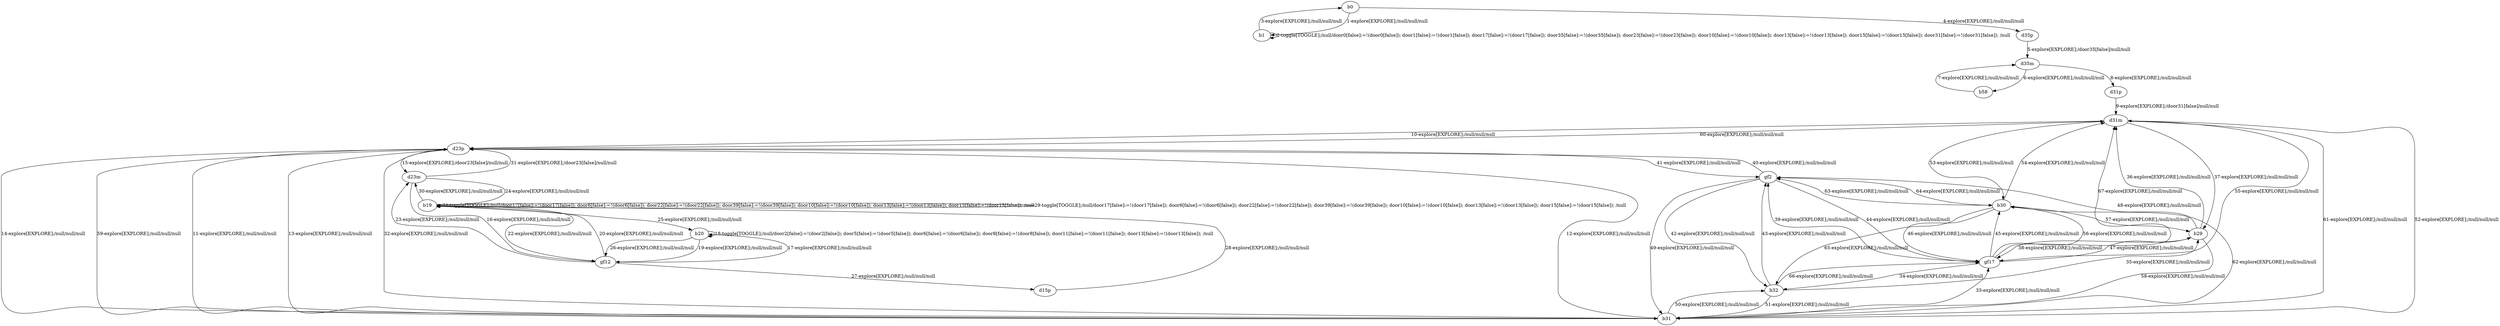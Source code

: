 # Total number of goals covered by this test: 4
# gf2 --> gf17
# gf12 --> b19
# b29 --> gf2
# gf2 --> b32

digraph g {
"b0" -> "b1" [label = "1-explore[EXPLORE];/null/null/null"];
"b1" -> "b1" [label = "2-toggle[TOGGLE];/null/door0[false]:=!(door0[false]); door1[false]:=!(door1[false]); door17[false]:=!(door17[false]); door35[false]:=!(door35[false]); door23[false]:=!(door23[false]); door10[false]:=!(door10[false]); door13[false]:=!(door13[false]); door15[false]:=!(door15[false]); door31[false]:=!(door31[false]); /null"];
"b1" -> "b0" [label = "3-explore[EXPLORE];/null/null/null"];
"b0" -> "d35p" [label = "4-explore[EXPLORE];/null/null/null"];
"d35p" -> "d35m" [label = "5-explore[EXPLORE];/door35[false]/null/null"];
"d35m" -> "b58" [label = "6-explore[EXPLORE];/null/null/null"];
"b58" -> "d35m" [label = "7-explore[EXPLORE];/null/null/null"];
"d35m" -> "d31p" [label = "8-explore[EXPLORE];/null/null/null"];
"d31p" -> "d31m" [label = "9-explore[EXPLORE];/door31[false]/null/null"];
"d31m" -> "d23p" [label = "10-explore[EXPLORE];/null/null/null"];
"d23p" -> "b31" [label = "11-explore[EXPLORE];/null/null/null"];
"b31" -> "d23p" [label = "12-explore[EXPLORE];/null/null/null"];
"d23p" -> "b31" [label = "13-explore[EXPLORE];/null/null/null"];
"b31" -> "d23p" [label = "14-explore[EXPLORE];/null/null/null"];
"d23p" -> "d23m" [label = "15-explore[EXPLORE];/door23[false]/null/null"];
"d23m" -> "gf12" [label = "16-explore[EXPLORE];/null/null/null"];
"gf12" -> "b20" [label = "17-explore[EXPLORE];/null/null/null"];
"b20" -> "b20" [label = "18-toggle[TOGGLE];/null/door2[false]:=!(door2[false]); door5[false]:=!(door5[false]); door6[false]:=!(door6[false]); door8[false]:=!(door8[false]); door11[false]:=!(door11[false]); door13[false]:=!(door13[false]); /null"];
"b20" -> "gf12" [label = "19-explore[EXPLORE];/null/null/null"];
"gf12" -> "b19" [label = "20-explore[EXPLORE];/null/null/null"];
"b19" -> "b19" [label = "21-toggle[TOGGLE];/null/door17[false]:=!(door17[false]); door6[false]:=!(door6[false]); door22[false]:=!(door22[false]); door39[false]:=!(door39[false]); door10[false]:=!(door10[false]); door13[false]:=!(door13[false]); door15[false]:=!(door15[false]); /null"];
"b19" -> "gf12" [label = "22-explore[EXPLORE];/null/null/null"];
"gf12" -> "d23m" [label = "23-explore[EXPLORE];/null/null/null"];
"d23m" -> "b19" [label = "24-explore[EXPLORE];/null/null/null"];
"b19" -> "b20" [label = "25-explore[EXPLORE];/null/null/null"];
"b20" -> "gf12" [label = "26-explore[EXPLORE];/null/null/null"];
"gf12" -> "d15p" [label = "27-explore[EXPLORE];/null/null/null"];
"d15p" -> "b19" [label = "28-explore[EXPLORE];/null/null/null"];
"b19" -> "b19" [label = "29-toggle[TOGGLE];/null/door17[false]:=!(door17[false]); door6[false]:=!(door6[false]); door22[false]:=!(door22[false]); door39[false]:=!(door39[false]); door10[false]:=!(door10[false]); door13[false]:=!(door13[false]); door15[false]:=!(door15[false]); /null"];
"b19" -> "d23m" [label = "30-explore[EXPLORE];/null/null/null"];
"d23m" -> "d23p" [label = "31-explore[EXPLORE];/door23[false]/null/null"];
"d23p" -> "b31" [label = "32-explore[EXPLORE];/null/null/null"];
"b31" -> "gf17" [label = "33-explore[EXPLORE];/null/null/null"];
"gf17" -> "b32" [label = "34-explore[EXPLORE];/null/null/null"];
"b32" -> "b29" [label = "35-explore[EXPLORE];/null/null/null"];
"b29" -> "d31m" [label = "36-explore[EXPLORE];/null/null/null"];
"d31m" -> "b29" [label = "37-explore[EXPLORE];/null/null/null"];
"b29" -> "gf17" [label = "38-explore[EXPLORE];/null/null/null"];
"gf17" -> "gf2" [label = "39-explore[EXPLORE];/null/null/null"];
"gf2" -> "d23p" [label = "40-explore[EXPLORE];/null/null/null"];
"d23p" -> "gf2" [label = "41-explore[EXPLORE];/null/null/null"];
"gf2" -> "b32" [label = "42-explore[EXPLORE];/null/null/null"];
"b32" -> "gf2" [label = "43-explore[EXPLORE];/null/null/null"];
"gf2" -> "gf17" [label = "44-explore[EXPLORE];/null/null/null"];
"gf17" -> "b30" [label = "45-explore[EXPLORE];/null/null/null"];
"b30" -> "gf17" [label = "46-explore[EXPLORE];/null/null/null"];
"gf17" -> "b29" [label = "47-explore[EXPLORE];/null/null/null"];
"b29" -> "gf2" [label = "48-explore[EXPLORE];/null/null/null"];
"gf2" -> "b31" [label = "49-explore[EXPLORE];/null/null/null"];
"b31" -> "b32" [label = "50-explore[EXPLORE];/null/null/null"];
"b32" -> "b31" [label = "51-explore[EXPLORE];/null/null/null"];
"b31" -> "d31m" [label = "52-explore[EXPLORE];/null/null/null"];
"d31m" -> "b30" [label = "53-explore[EXPLORE];/null/null/null"];
"b30" -> "d31m" [label = "54-explore[EXPLORE];/null/null/null"];
"d31m" -> "gf17" [label = "55-explore[EXPLORE];/null/null/null"];
"gf17" -> "b30" [label = "56-explore[EXPLORE];/null/null/null"];
"b30" -> "b29" [label = "57-explore[EXPLORE];/null/null/null"];
"b29" -> "b31" [label = "58-explore[EXPLORE];/null/null/null"];
"b31" -> "d23p" [label = "59-explore[EXPLORE];/null/null/null"];
"d23p" -> "d31m" [label = "60-explore[EXPLORE];/null/null/null"];
"d31m" -> "b31" [label = "61-explore[EXPLORE];/null/null/null"];
"b31" -> "b30" [label = "62-explore[EXPLORE];/null/null/null"];
"b30" -> "gf2" [label = "63-explore[EXPLORE];/null/null/null"];
"gf2" -> "b30" [label = "64-explore[EXPLORE];/null/null/null"];
"b30" -> "b32" [label = "65-explore[EXPLORE];/null/null/null"];
"b32" -> "gf17" [label = "66-explore[EXPLORE];/null/null/null"];
"gf17" -> "d31m" [label = "67-explore[EXPLORE];/null/null/null"];
}